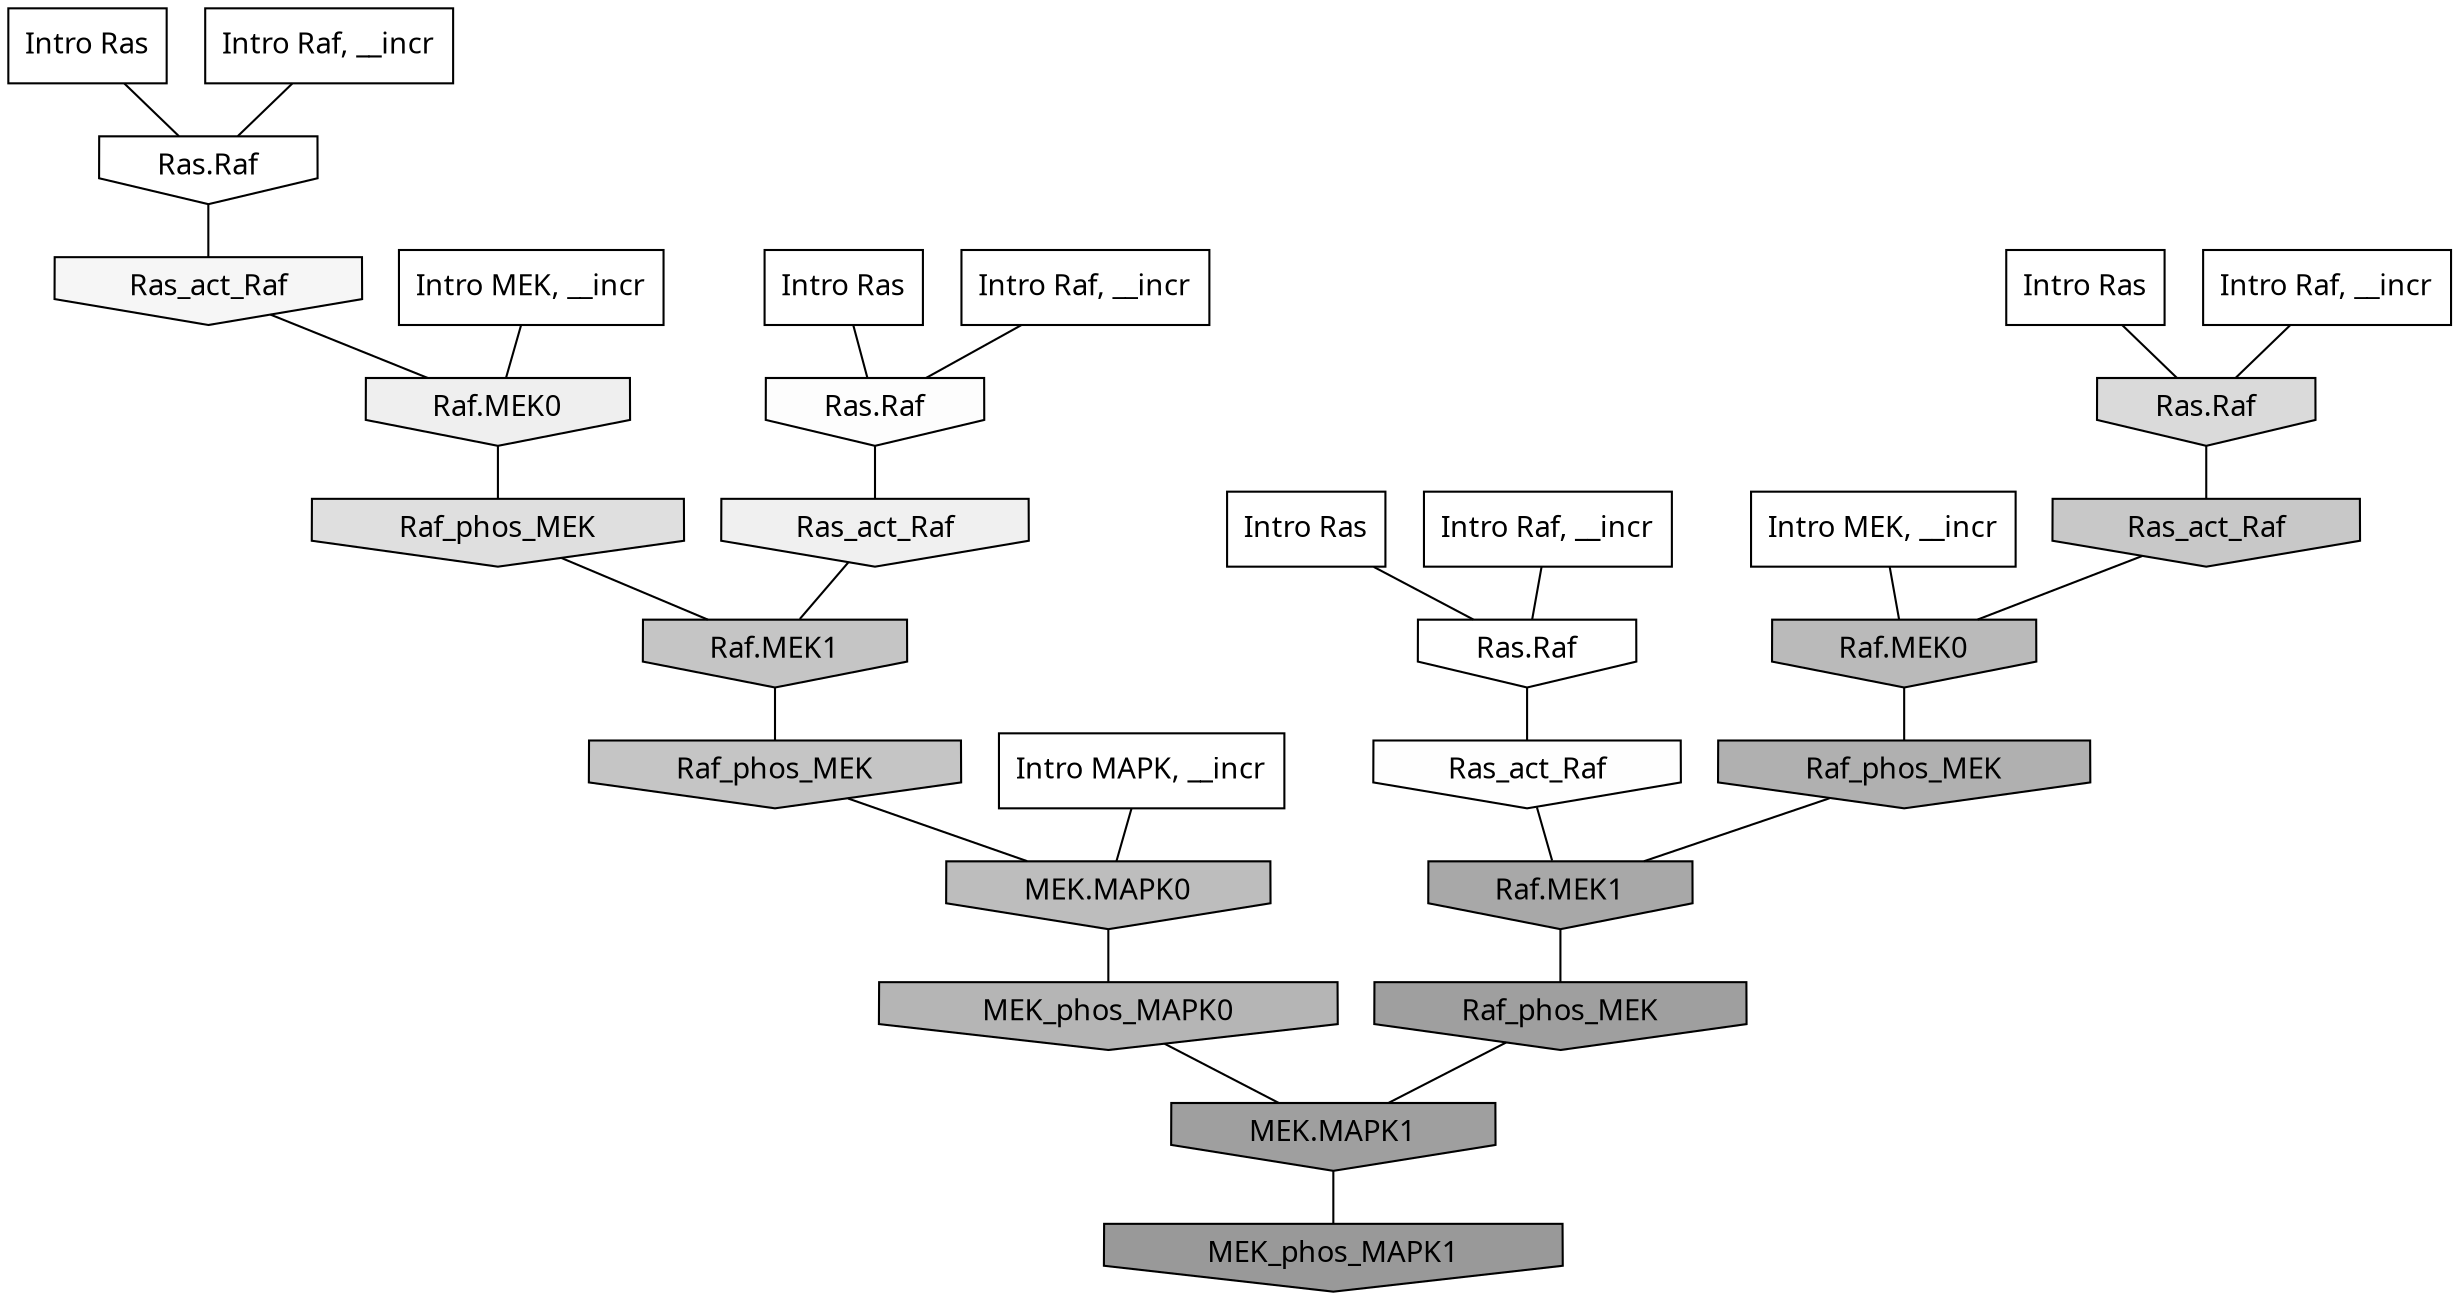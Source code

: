 digraph G{
  rankdir="TB";
  ranksep=0.30;
  node [fontname="CMU Serif"];
  edge [fontname="CMU Serif"];
  
  2 [label="Intro Ras", shape=rectangle, style=filled, fillcolor="0.000 0.000 1.000"]
  
  8 [label="Intro Ras", shape=rectangle, style=filled, fillcolor="0.000 0.000 1.000"]
  
  92 [label="Intro Ras", shape=rectangle, style=filled, fillcolor="0.000 0.000 1.000"]
  
  98 [label="Intro Ras", shape=rectangle, style=filled, fillcolor="0.000 0.000 1.000"]
  
  550 [label="Intro Raf, __incr", shape=rectangle, style=filled, fillcolor="0.000 0.000 1.000"]
  
  609 [label="Intro Raf, __incr", shape=rectangle, style=filled, fillcolor="0.000 0.000 1.000"]
  
  797 [label="Intro Raf, __incr", shape=rectangle, style=filled, fillcolor="0.000 0.000 1.000"]
  
  800 [label="Intro Raf, __incr", shape=rectangle, style=filled, fillcolor="0.000 0.000 1.000"]
  
  1377 [label="Intro MEK, __incr", shape=rectangle, style=filled, fillcolor="0.000 0.000 1.000"]
  
  1608 [label="Intro MEK, __incr", shape=rectangle, style=filled, fillcolor="0.000 0.000 1.000"]
  
  2523 [label="Intro MAPK, __incr", shape=rectangle, style=filled, fillcolor="0.000 0.000 1.000"]
  
  3293 [label="Ras.Raf", shape=invhouse, style=filled, fillcolor="0.000 0.000 1.000"]
  
  3322 [label="Ras.Raf", shape=invhouse, style=filled, fillcolor="0.000 0.000 0.998"]
  
  3344 [label="Ras_act_Raf", shape=invhouse, style=filled, fillcolor="0.000 0.000 0.995"]
  
  3382 [label="Ras.Raf", shape=invhouse, style=filled, fillcolor="0.000 0.000 0.989"]
  
  3560 [label="Ras_act_Raf", shape=invhouse, style=filled, fillcolor="0.000 0.000 0.963"]
  
  3841 [label="Ras_act_Raf", shape=invhouse, style=filled, fillcolor="0.000 0.000 0.938"]
  
  3891 [label="Raf.MEK0", shape=invhouse, style=filled, fillcolor="0.000 0.000 0.935"]
  
  4900 [label="Raf_phos_MEK", shape=invhouse, style=filled, fillcolor="0.000 0.000 0.872"]
  
  5230 [label="Ras.Raf", shape=invhouse, style=filled, fillcolor="0.000 0.000 0.853"]
  
  6722 [label="Ras_act_Raf", shape=invhouse, style=filled, fillcolor="0.000 0.000 0.782"]
  
  7002 [label="Raf.MEK1", shape=invhouse, style=filled, fillcolor="0.000 0.000 0.772"]
  
  7074 [label="Raf_phos_MEK", shape=invhouse, style=filled, fillcolor="0.000 0.000 0.770"]
  
  8023 [label="MEK.MAPK0", shape=invhouse, style=filled, fillcolor="0.000 0.000 0.741"]
  
  8439 [label="Raf.MEK0", shape=invhouse, style=filled, fillcolor="0.000 0.000 0.730"]
  
  9125 [label="MEK_phos_MAPK0", shape=invhouse, style=filled, fillcolor="0.000 0.000 0.710"]
  
  10157 [label="Raf_phos_MEK", shape=invhouse, style=filled, fillcolor="0.000 0.000 0.688"]
  
  11679 [label="Raf.MEK1", shape=invhouse, style=filled, fillcolor="0.000 0.000 0.660"]
  
  14145 [label="Raf_phos_MEK", shape=invhouse, style=filled, fillcolor="0.000 0.000 0.622"]
  
  14148 [label="MEK.MAPK1", shape=invhouse, style=filled, fillcolor="0.000 0.000 0.622"]
  
  15666 [label="MEK_phos_MAPK1", shape=invhouse, style=filled, fillcolor="0.000 0.000 0.600"]
  
  
  14148 -> 15666 [dir=none, color="0.000 0.000 0.000"] 
  14145 -> 14148 [dir=none, color="0.000 0.000 0.000"] 
  11679 -> 14145 [dir=none, color="0.000 0.000 0.000"] 
  10157 -> 11679 [dir=none, color="0.000 0.000 0.000"] 
  9125 -> 14148 [dir=none, color="0.000 0.000 0.000"] 
  8439 -> 10157 [dir=none, color="0.000 0.000 0.000"] 
  8023 -> 9125 [dir=none, color="0.000 0.000 0.000"] 
  7074 -> 8023 [dir=none, color="0.000 0.000 0.000"] 
  7002 -> 7074 [dir=none, color="0.000 0.000 0.000"] 
  6722 -> 8439 [dir=none, color="0.000 0.000 0.000"] 
  5230 -> 6722 [dir=none, color="0.000 0.000 0.000"] 
  4900 -> 7002 [dir=none, color="0.000 0.000 0.000"] 
  3891 -> 4900 [dir=none, color="0.000 0.000 0.000"] 
  3841 -> 7002 [dir=none, color="0.000 0.000 0.000"] 
  3560 -> 3891 [dir=none, color="0.000 0.000 0.000"] 
  3382 -> 3841 [dir=none, color="0.000 0.000 0.000"] 
  3344 -> 11679 [dir=none, color="0.000 0.000 0.000"] 
  3322 -> 3560 [dir=none, color="0.000 0.000 0.000"] 
  3293 -> 3344 [dir=none, color="0.000 0.000 0.000"] 
  2523 -> 8023 [dir=none, color="0.000 0.000 0.000"] 
  1608 -> 8439 [dir=none, color="0.000 0.000 0.000"] 
  1377 -> 3891 [dir=none, color="0.000 0.000 0.000"] 
  800 -> 3382 [dir=none, color="0.000 0.000 0.000"] 
  797 -> 5230 [dir=none, color="0.000 0.000 0.000"] 
  609 -> 3293 [dir=none, color="0.000 0.000 0.000"] 
  550 -> 3322 [dir=none, color="0.000 0.000 0.000"] 
  98 -> 3293 [dir=none, color="0.000 0.000 0.000"] 
  92 -> 5230 [dir=none, color="0.000 0.000 0.000"] 
  8 -> 3382 [dir=none, color="0.000 0.000 0.000"] 
  2 -> 3322 [dir=none, color="0.000 0.000 0.000"] 
  
  }
